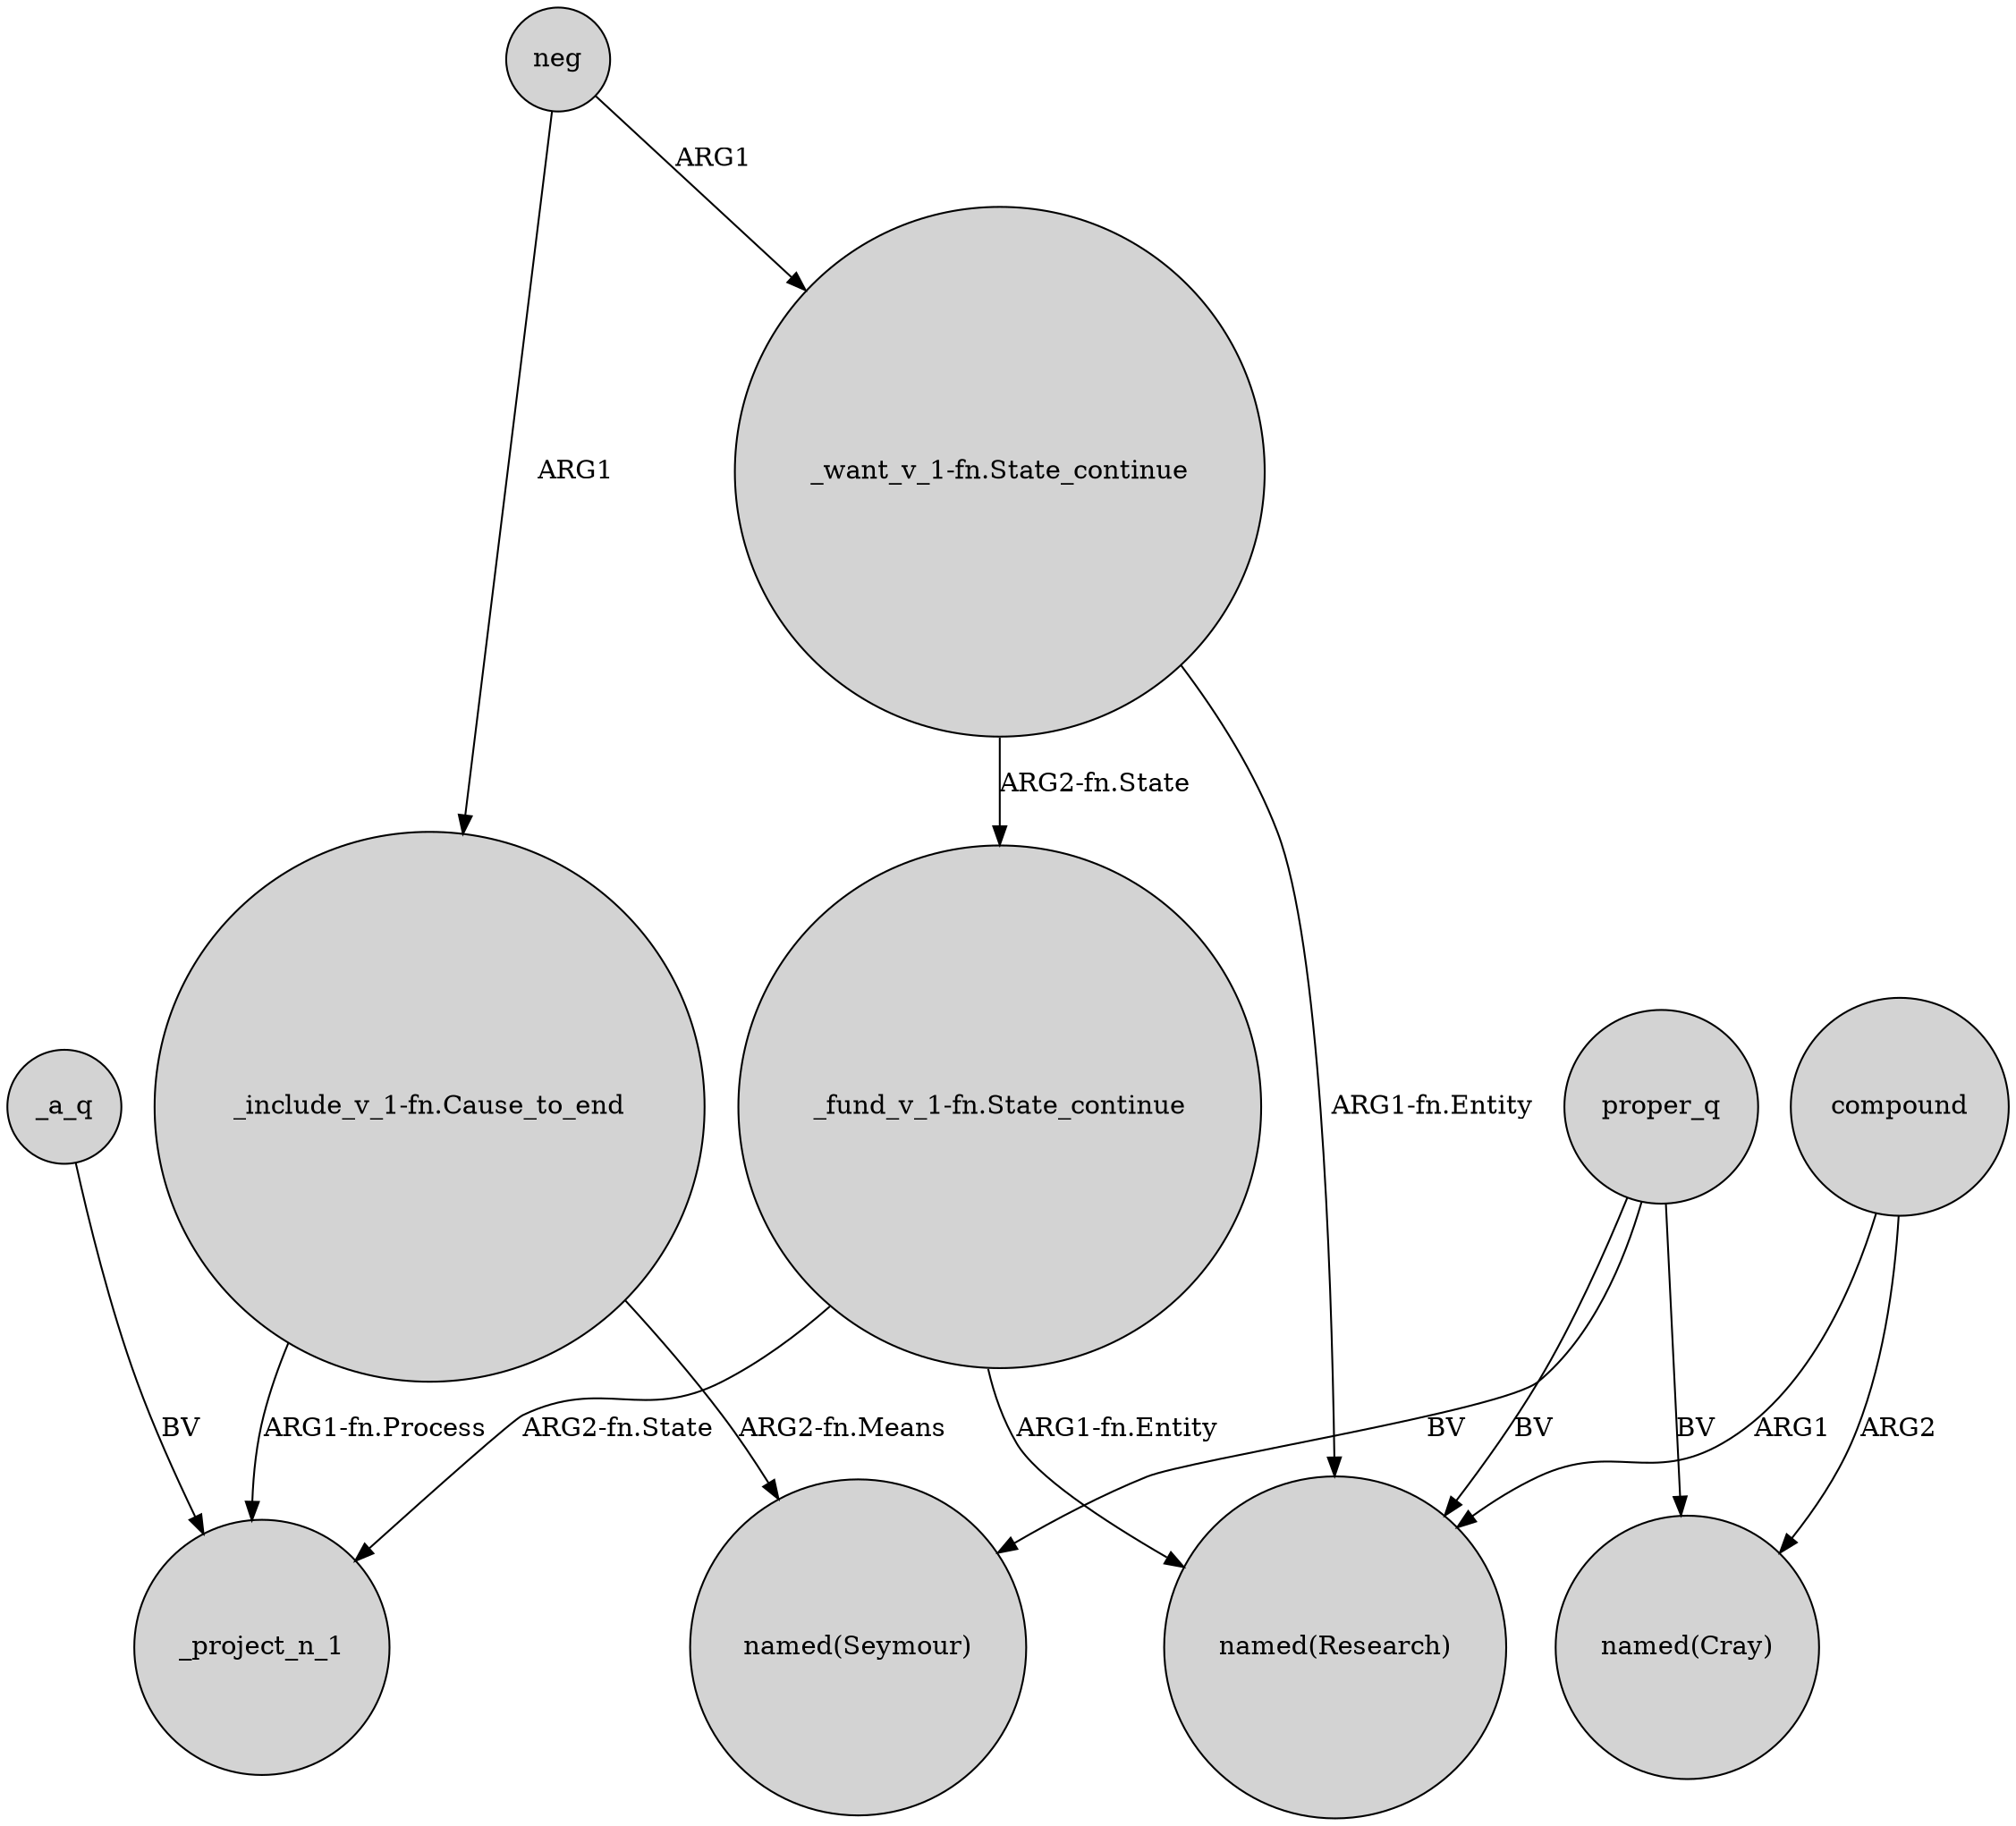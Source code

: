 digraph {
	node [shape=circle style=filled]
	neg -> "_include_v_1-fn.Cause_to_end" [label=ARG1]
	proper_q -> "named(Cray)" [label=BV]
	"_fund_v_1-fn.State_continue" -> "named(Research)" [label="ARG1-fn.Entity"]
	proper_q -> "named(Research)" [label=BV]
	"_want_v_1-fn.State_continue" -> "_fund_v_1-fn.State_continue" [label="ARG2-fn.State"]
	_a_q -> _project_n_1 [label=BV]
	proper_q -> "named(Seymour)" [label=BV]
	"_fund_v_1-fn.State_continue" -> _project_n_1 [label="ARG2-fn.State"]
	"_want_v_1-fn.State_continue" -> "named(Research)" [label="ARG1-fn.Entity"]
	neg -> "_want_v_1-fn.State_continue" [label=ARG1]
	compound -> "named(Cray)" [label=ARG2]
	"_include_v_1-fn.Cause_to_end" -> "named(Seymour)" [label="ARG2-fn.Means"]
	compound -> "named(Research)" [label=ARG1]
	"_include_v_1-fn.Cause_to_end" -> _project_n_1 [label="ARG1-fn.Process"]
}
